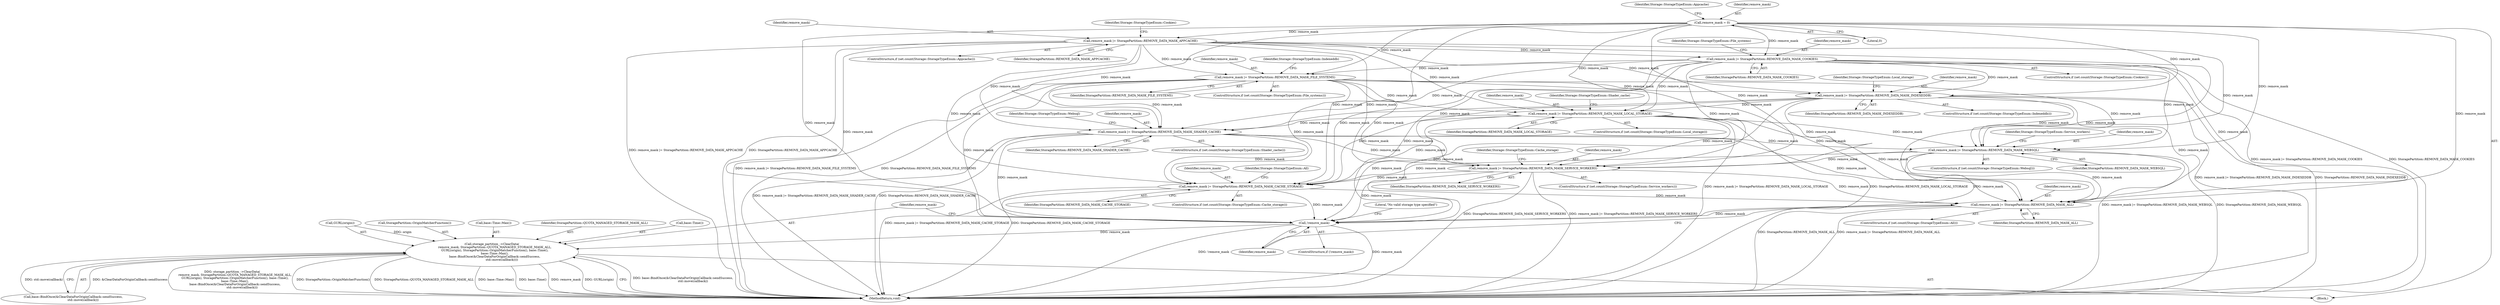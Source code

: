 digraph "0_Chrome_3c8e4852477d5b1e2da877808c998dc57db9460f_29@API" {
"1000130" [label="(Call,remove_mask = 0)"];
"1000136" [label="(Call,remove_mask |= StoragePartition::REMOVE_DATA_MASK_APPCACHE)"];
"1000142" [label="(Call,remove_mask |= StoragePartition::REMOVE_DATA_MASK_COOKIES)"];
"1000148" [label="(Call,remove_mask |= StoragePartition::REMOVE_DATA_MASK_FILE_SYSTEMS)"];
"1000154" [label="(Call,remove_mask |= StoragePartition::REMOVE_DATA_MASK_INDEXEDDB)"];
"1000160" [label="(Call,remove_mask |= StoragePartition::REMOVE_DATA_MASK_LOCAL_STORAGE)"];
"1000166" [label="(Call,remove_mask |= StoragePartition::REMOVE_DATA_MASK_SHADER_CACHE)"];
"1000172" [label="(Call,remove_mask |= StoragePartition::REMOVE_DATA_MASK_WEBSQL)"];
"1000178" [label="(Call,remove_mask |= StoragePartition::REMOVE_DATA_MASK_SERVICE_WORKERS)"];
"1000184" [label="(Call,remove_mask |= StoragePartition::REMOVE_DATA_MASK_CACHE_STORAGE)"];
"1000190" [label="(Call,remove_mask |= StoragePartition::REMOVE_DATA_MASK_ALL)"];
"1000194" [label="(Call,!remove_mask)"];
"1000201" [label="(Call,storage_partition_->ClearData(\n      remove_mask, StoragePartition::QUOTA_MANAGED_STORAGE_MASK_ALL,\n      GURL(origin), StoragePartition::OriginMatcherFunction(), base::Time(),\n      base::Time::Max(),\n      base::BindOnce(&ClearDataForOriginCallback::sendSuccess,\n                     std::move(callback))))"];
"1000104" [label="(Block,)"];
"1000133" [label="(ControlStructure,if (set.count(Storage::StorageTypeEnum::Appcache)))"];
"1000177" [label="(Identifier,Storage::StorageTypeEnum::Service_workers)"];
"1000154" [label="(Call,remove_mask |= StoragePartition::REMOVE_DATA_MASK_INDEXEDDB)"];
"1000148" [label="(Call,remove_mask |= StoragePartition::REMOVE_DATA_MASK_FILE_SYSTEMS)"];
"1000172" [label="(Call,remove_mask |= StoragePartition::REMOVE_DATA_MASK_WEBSQL)"];
"1000155" [label="(Identifier,remove_mask)"];
"1000159" [label="(Identifier,Storage::StorageTypeEnum::Local_storage)"];
"1000167" [label="(Identifier,remove_mask)"];
"1000181" [label="(ControlStructure,if (set.count(Storage::StorageTypeEnum::Cache_storage)))"];
"1000136" [label="(Call,remove_mask |= StoragePartition::REMOVE_DATA_MASK_APPCACHE)"];
"1000190" [label="(Call,remove_mask |= StoragePartition::REMOVE_DATA_MASK_ALL)"];
"1000203" [label="(Identifier,StoragePartition::QUOTA_MANAGED_STORAGE_MASK_ALL)"];
"1000147" [label="(Identifier,Storage::StorageTypeEnum::File_systems)"];
"1000139" [label="(ControlStructure,if (set.count(Storage::StorageTypeEnum::Cookies)))"];
"1000142" [label="(Call,remove_mask |= StoragePartition::REMOVE_DATA_MASK_COOKIES)"];
"1000187" [label="(ControlStructure,if (set.count(Storage::StorageTypeEnum::All)))"];
"1000192" [label="(Identifier,StoragePartition::REMOVE_DATA_MASK_ALL)"];
"1000189" [label="(Identifier,Storage::StorageTypeEnum::All)"];
"1000138" [label="(Identifier,StoragePartition::REMOVE_DATA_MASK_APPCACHE)"];
"1000145" [label="(ControlStructure,if (set.count(Storage::StorageTypeEnum::File_systems)))"];
"1000171" [label="(Identifier,Storage::StorageTypeEnum::Websql)"];
"1000130" [label="(Call,remove_mask = 0)"];
"1000179" [label="(Identifier,remove_mask)"];
"1000169" [label="(ControlStructure,if (set.count(Storage::StorageTypeEnum::Websql)))"];
"1000202" [label="(Identifier,remove_mask)"];
"1000174" [label="(Identifier,StoragePartition::REMOVE_DATA_MASK_WEBSQL)"];
"1000183" [label="(Identifier,Storage::StorageTypeEnum::Cache_storage)"];
"1000144" [label="(Identifier,StoragePartition::REMOVE_DATA_MASK_COOKIES)"];
"1000151" [label="(ControlStructure,if (set.count(Storage::StorageTypeEnum::Indexeddb)))"];
"1000204" [label="(Call,GURL(origin))"];
"1000168" [label="(Identifier,StoragePartition::REMOVE_DATA_MASK_SHADER_CACHE)"];
"1000153" [label="(Identifier,Storage::StorageTypeEnum::Indexeddb)"];
"1000135" [label="(Identifier,Storage::StorageTypeEnum::Appcache)"];
"1000132" [label="(Literal,0)"];
"1000156" [label="(Identifier,StoragePartition::REMOVE_DATA_MASK_INDEXEDDB)"];
"1000201" [label="(Call,storage_partition_->ClearData(\n      remove_mask, StoragePartition::QUOTA_MANAGED_STORAGE_MASK_ALL,\n      GURL(origin), StoragePartition::OriginMatcherFunction(), base::Time(),\n      base::Time::Max(),\n      base::BindOnce(&ClearDataForOriginCallback::sendSuccess,\n                     std::move(callback))))"];
"1000149" [label="(Identifier,remove_mask)"];
"1000163" [label="(ControlStructure,if (set.count(Storage::StorageTypeEnum::Shader_cache)))"];
"1000175" [label="(ControlStructure,if (set.count(Storage::StorageTypeEnum::Service_workers)))"];
"1000186" [label="(Identifier,StoragePartition::REMOVE_DATA_MASK_CACHE_STORAGE)"];
"1000160" [label="(Call,remove_mask |= StoragePartition::REMOVE_DATA_MASK_LOCAL_STORAGE)"];
"1000173" [label="(Identifier,remove_mask)"];
"1000185" [label="(Identifier,remove_mask)"];
"1000165" [label="(Identifier,Storage::StorageTypeEnum::Shader_cache)"];
"1000166" [label="(Call,remove_mask |= StoragePartition::REMOVE_DATA_MASK_SHADER_CACHE)"];
"1000162" [label="(Identifier,StoragePartition::REMOVE_DATA_MASK_LOCAL_STORAGE)"];
"1000131" [label="(Identifier,remove_mask)"];
"1000191" [label="(Identifier,remove_mask)"];
"1000200" [label="(Literal,\"No valid storage type specified\")"];
"1000209" [label="(Call,base::BindOnce(&ClearDataForOriginCallback::sendSuccess,\n                     std::move(callback)))"];
"1000178" [label="(Call,remove_mask |= StoragePartition::REMOVE_DATA_MASK_SERVICE_WORKERS)"];
"1000207" [label="(Call,base::Time())"];
"1000150" [label="(Identifier,StoragePartition::REMOVE_DATA_MASK_FILE_SYSTEMS)"];
"1000214" [label="(MethodReturn,void)"];
"1000157" [label="(ControlStructure,if (set.count(Storage::StorageTypeEnum::Local_storage)))"];
"1000195" [label="(Identifier,remove_mask)"];
"1000206" [label="(Call,StoragePartition::OriginMatcherFunction())"];
"1000208" [label="(Call,base::Time::Max())"];
"1000141" [label="(Identifier,Storage::StorageTypeEnum::Cookies)"];
"1000180" [label="(Identifier,StoragePartition::REMOVE_DATA_MASK_SERVICE_WORKERS)"];
"1000194" [label="(Call,!remove_mask)"];
"1000137" [label="(Identifier,remove_mask)"];
"1000161" [label="(Identifier,remove_mask)"];
"1000193" [label="(ControlStructure,if (!remove_mask))"];
"1000143" [label="(Identifier,remove_mask)"];
"1000184" [label="(Call,remove_mask |= StoragePartition::REMOVE_DATA_MASK_CACHE_STORAGE)"];
"1000130" -> "1000104"  [label="AST: "];
"1000130" -> "1000132"  [label="CFG: "];
"1000131" -> "1000130"  [label="AST: "];
"1000132" -> "1000130"  [label="AST: "];
"1000135" -> "1000130"  [label="CFG: "];
"1000130" -> "1000136"  [label="DDG: remove_mask"];
"1000130" -> "1000142"  [label="DDG: remove_mask"];
"1000130" -> "1000148"  [label="DDG: remove_mask"];
"1000130" -> "1000154"  [label="DDG: remove_mask"];
"1000130" -> "1000160"  [label="DDG: remove_mask"];
"1000130" -> "1000166"  [label="DDG: remove_mask"];
"1000130" -> "1000172"  [label="DDG: remove_mask"];
"1000130" -> "1000178"  [label="DDG: remove_mask"];
"1000130" -> "1000184"  [label="DDG: remove_mask"];
"1000130" -> "1000190"  [label="DDG: remove_mask"];
"1000130" -> "1000194"  [label="DDG: remove_mask"];
"1000136" -> "1000133"  [label="AST: "];
"1000136" -> "1000138"  [label="CFG: "];
"1000137" -> "1000136"  [label="AST: "];
"1000138" -> "1000136"  [label="AST: "];
"1000141" -> "1000136"  [label="CFG: "];
"1000136" -> "1000214"  [label="DDG: remove_mask |= StoragePartition::REMOVE_DATA_MASK_APPCACHE"];
"1000136" -> "1000214"  [label="DDG: StoragePartition::REMOVE_DATA_MASK_APPCACHE"];
"1000136" -> "1000142"  [label="DDG: remove_mask"];
"1000136" -> "1000148"  [label="DDG: remove_mask"];
"1000136" -> "1000154"  [label="DDG: remove_mask"];
"1000136" -> "1000160"  [label="DDG: remove_mask"];
"1000136" -> "1000166"  [label="DDG: remove_mask"];
"1000136" -> "1000172"  [label="DDG: remove_mask"];
"1000136" -> "1000178"  [label="DDG: remove_mask"];
"1000136" -> "1000184"  [label="DDG: remove_mask"];
"1000136" -> "1000190"  [label="DDG: remove_mask"];
"1000136" -> "1000194"  [label="DDG: remove_mask"];
"1000142" -> "1000139"  [label="AST: "];
"1000142" -> "1000144"  [label="CFG: "];
"1000143" -> "1000142"  [label="AST: "];
"1000144" -> "1000142"  [label="AST: "];
"1000147" -> "1000142"  [label="CFG: "];
"1000142" -> "1000214"  [label="DDG: remove_mask |= StoragePartition::REMOVE_DATA_MASK_COOKIES"];
"1000142" -> "1000214"  [label="DDG: StoragePartition::REMOVE_DATA_MASK_COOKIES"];
"1000142" -> "1000148"  [label="DDG: remove_mask"];
"1000142" -> "1000154"  [label="DDG: remove_mask"];
"1000142" -> "1000160"  [label="DDG: remove_mask"];
"1000142" -> "1000166"  [label="DDG: remove_mask"];
"1000142" -> "1000172"  [label="DDG: remove_mask"];
"1000142" -> "1000178"  [label="DDG: remove_mask"];
"1000142" -> "1000184"  [label="DDG: remove_mask"];
"1000142" -> "1000190"  [label="DDG: remove_mask"];
"1000142" -> "1000194"  [label="DDG: remove_mask"];
"1000148" -> "1000145"  [label="AST: "];
"1000148" -> "1000150"  [label="CFG: "];
"1000149" -> "1000148"  [label="AST: "];
"1000150" -> "1000148"  [label="AST: "];
"1000153" -> "1000148"  [label="CFG: "];
"1000148" -> "1000214"  [label="DDG: remove_mask |= StoragePartition::REMOVE_DATA_MASK_FILE_SYSTEMS"];
"1000148" -> "1000214"  [label="DDG: StoragePartition::REMOVE_DATA_MASK_FILE_SYSTEMS"];
"1000148" -> "1000154"  [label="DDG: remove_mask"];
"1000148" -> "1000160"  [label="DDG: remove_mask"];
"1000148" -> "1000166"  [label="DDG: remove_mask"];
"1000148" -> "1000172"  [label="DDG: remove_mask"];
"1000148" -> "1000178"  [label="DDG: remove_mask"];
"1000148" -> "1000184"  [label="DDG: remove_mask"];
"1000148" -> "1000190"  [label="DDG: remove_mask"];
"1000148" -> "1000194"  [label="DDG: remove_mask"];
"1000154" -> "1000151"  [label="AST: "];
"1000154" -> "1000156"  [label="CFG: "];
"1000155" -> "1000154"  [label="AST: "];
"1000156" -> "1000154"  [label="AST: "];
"1000159" -> "1000154"  [label="CFG: "];
"1000154" -> "1000214"  [label="DDG: remove_mask |= StoragePartition::REMOVE_DATA_MASK_INDEXEDDB"];
"1000154" -> "1000214"  [label="DDG: StoragePartition::REMOVE_DATA_MASK_INDEXEDDB"];
"1000154" -> "1000160"  [label="DDG: remove_mask"];
"1000154" -> "1000166"  [label="DDG: remove_mask"];
"1000154" -> "1000172"  [label="DDG: remove_mask"];
"1000154" -> "1000178"  [label="DDG: remove_mask"];
"1000154" -> "1000184"  [label="DDG: remove_mask"];
"1000154" -> "1000190"  [label="DDG: remove_mask"];
"1000154" -> "1000194"  [label="DDG: remove_mask"];
"1000160" -> "1000157"  [label="AST: "];
"1000160" -> "1000162"  [label="CFG: "];
"1000161" -> "1000160"  [label="AST: "];
"1000162" -> "1000160"  [label="AST: "];
"1000165" -> "1000160"  [label="CFG: "];
"1000160" -> "1000214"  [label="DDG: remove_mask |= StoragePartition::REMOVE_DATA_MASK_LOCAL_STORAGE"];
"1000160" -> "1000214"  [label="DDG: StoragePartition::REMOVE_DATA_MASK_LOCAL_STORAGE"];
"1000160" -> "1000166"  [label="DDG: remove_mask"];
"1000160" -> "1000172"  [label="DDG: remove_mask"];
"1000160" -> "1000178"  [label="DDG: remove_mask"];
"1000160" -> "1000184"  [label="DDG: remove_mask"];
"1000160" -> "1000190"  [label="DDG: remove_mask"];
"1000160" -> "1000194"  [label="DDG: remove_mask"];
"1000166" -> "1000163"  [label="AST: "];
"1000166" -> "1000168"  [label="CFG: "];
"1000167" -> "1000166"  [label="AST: "];
"1000168" -> "1000166"  [label="AST: "];
"1000171" -> "1000166"  [label="CFG: "];
"1000166" -> "1000214"  [label="DDG: StoragePartition::REMOVE_DATA_MASK_SHADER_CACHE"];
"1000166" -> "1000214"  [label="DDG: remove_mask |= StoragePartition::REMOVE_DATA_MASK_SHADER_CACHE"];
"1000166" -> "1000172"  [label="DDG: remove_mask"];
"1000166" -> "1000178"  [label="DDG: remove_mask"];
"1000166" -> "1000184"  [label="DDG: remove_mask"];
"1000166" -> "1000190"  [label="DDG: remove_mask"];
"1000166" -> "1000194"  [label="DDG: remove_mask"];
"1000172" -> "1000169"  [label="AST: "];
"1000172" -> "1000174"  [label="CFG: "];
"1000173" -> "1000172"  [label="AST: "];
"1000174" -> "1000172"  [label="AST: "];
"1000177" -> "1000172"  [label="CFG: "];
"1000172" -> "1000214"  [label="DDG: remove_mask |= StoragePartition::REMOVE_DATA_MASK_WEBSQL"];
"1000172" -> "1000214"  [label="DDG: StoragePartition::REMOVE_DATA_MASK_WEBSQL"];
"1000172" -> "1000178"  [label="DDG: remove_mask"];
"1000172" -> "1000184"  [label="DDG: remove_mask"];
"1000172" -> "1000190"  [label="DDG: remove_mask"];
"1000172" -> "1000194"  [label="DDG: remove_mask"];
"1000178" -> "1000175"  [label="AST: "];
"1000178" -> "1000180"  [label="CFG: "];
"1000179" -> "1000178"  [label="AST: "];
"1000180" -> "1000178"  [label="AST: "];
"1000183" -> "1000178"  [label="CFG: "];
"1000178" -> "1000214"  [label="DDG: remove_mask |= StoragePartition::REMOVE_DATA_MASK_SERVICE_WORKERS"];
"1000178" -> "1000214"  [label="DDG: StoragePartition::REMOVE_DATA_MASK_SERVICE_WORKERS"];
"1000178" -> "1000184"  [label="DDG: remove_mask"];
"1000178" -> "1000190"  [label="DDG: remove_mask"];
"1000178" -> "1000194"  [label="DDG: remove_mask"];
"1000184" -> "1000181"  [label="AST: "];
"1000184" -> "1000186"  [label="CFG: "];
"1000185" -> "1000184"  [label="AST: "];
"1000186" -> "1000184"  [label="AST: "];
"1000189" -> "1000184"  [label="CFG: "];
"1000184" -> "1000214"  [label="DDG: StoragePartition::REMOVE_DATA_MASK_CACHE_STORAGE"];
"1000184" -> "1000214"  [label="DDG: remove_mask |= StoragePartition::REMOVE_DATA_MASK_CACHE_STORAGE"];
"1000184" -> "1000190"  [label="DDG: remove_mask"];
"1000184" -> "1000194"  [label="DDG: remove_mask"];
"1000190" -> "1000187"  [label="AST: "];
"1000190" -> "1000192"  [label="CFG: "];
"1000191" -> "1000190"  [label="AST: "];
"1000192" -> "1000190"  [label="AST: "];
"1000195" -> "1000190"  [label="CFG: "];
"1000190" -> "1000214"  [label="DDG: remove_mask |= StoragePartition::REMOVE_DATA_MASK_ALL"];
"1000190" -> "1000214"  [label="DDG: StoragePartition::REMOVE_DATA_MASK_ALL"];
"1000190" -> "1000194"  [label="DDG: remove_mask"];
"1000194" -> "1000193"  [label="AST: "];
"1000194" -> "1000195"  [label="CFG: "];
"1000195" -> "1000194"  [label="AST: "];
"1000200" -> "1000194"  [label="CFG: "];
"1000202" -> "1000194"  [label="CFG: "];
"1000194" -> "1000214"  [label="DDG: !remove_mask"];
"1000194" -> "1000214"  [label="DDG: remove_mask"];
"1000194" -> "1000201"  [label="DDG: remove_mask"];
"1000201" -> "1000104"  [label="AST: "];
"1000201" -> "1000209"  [label="CFG: "];
"1000202" -> "1000201"  [label="AST: "];
"1000203" -> "1000201"  [label="AST: "];
"1000204" -> "1000201"  [label="AST: "];
"1000206" -> "1000201"  [label="AST: "];
"1000207" -> "1000201"  [label="AST: "];
"1000208" -> "1000201"  [label="AST: "];
"1000209" -> "1000201"  [label="AST: "];
"1000214" -> "1000201"  [label="CFG: "];
"1000201" -> "1000214"  [label="DDG: base::BindOnce(&ClearDataForOriginCallback::sendSuccess,\n                     std::move(callback))"];
"1000201" -> "1000214"  [label="DDG: storage_partition_->ClearData(\n      remove_mask, StoragePartition::QUOTA_MANAGED_STORAGE_MASK_ALL,\n      GURL(origin), StoragePartition::OriginMatcherFunction(), base::Time(),\n      base::Time::Max(),\n      base::BindOnce(&ClearDataForOriginCallback::sendSuccess,\n                     std::move(callback)))"];
"1000201" -> "1000214"  [label="DDG: StoragePartition::OriginMatcherFunction()"];
"1000201" -> "1000214"  [label="DDG: StoragePartition::QUOTA_MANAGED_STORAGE_MASK_ALL"];
"1000201" -> "1000214"  [label="DDG: base::Time::Max()"];
"1000201" -> "1000214"  [label="DDG: base::Time()"];
"1000201" -> "1000214"  [label="DDG: remove_mask"];
"1000201" -> "1000214"  [label="DDG: GURL(origin)"];
"1000204" -> "1000201"  [label="DDG: origin"];
"1000209" -> "1000201"  [label="DDG: &ClearDataForOriginCallback::sendSuccess"];
"1000209" -> "1000201"  [label="DDG: std::move(callback)"];
}
